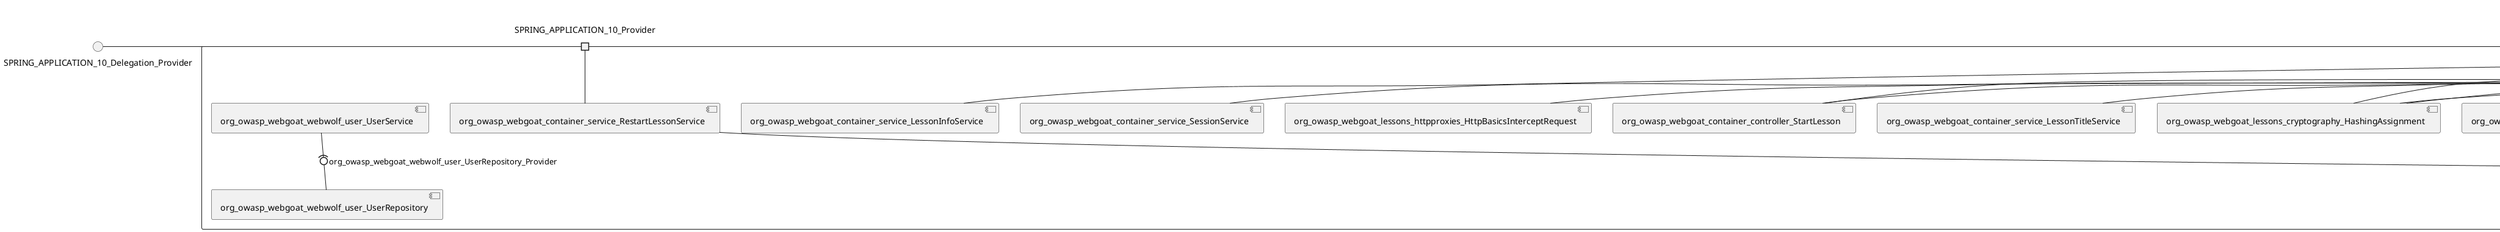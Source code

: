 @startuml
skinparam fixCircleLabelOverlapping true
skinparam componentStyle uml2
() SPRING_APPLICATION_10_Delegation_Provider
() SPRING_APPLICATION_11_Delegation_Provider
() SPRING_APPLICATION_12_Delegation_Provider
() SPRING_APPLICATION_13_Delegation_Provider
() SPRING_APPLICATION_14_Delegation_Provider
() SPRING_APPLICATION_15_Delegation_Provider
() SPRING_APPLICATION_16_Delegation_Provider
() SPRING_APPLICATION_2_Delegation_Provider
() SPRING_APPLICATION_3_Delegation_Provider
() SPRING_APPLICATION_4_Delegation_Provider
() SPRING_APPLICATION_5_Delegation_Provider
() SPRING_APPLICATION_6_Delegation_Provider
() SPRING_APPLICATION_7_Delegation_Provider
() SPRING_APPLICATION_8_Delegation_Provider
() SPRING_APPLICATION_9_Delegation_Provider
() SPRING_APPLICATION_BypassRestrictions_FieldRestrictions_POST_Delegation_Provider
() SPRING_APPLICATION_BypassRestrictions_frontendValidation_POST_Delegation_Provider
() SPRING_APPLICATION_ChromeDevTools_dummy_POST_Delegation_Provider
() SPRING_APPLICATION_ChromeDevTools_network_POST_Delegation_Provider
() SPRING_APPLICATION_CrossSiteScriptingStored_stored_xss_POST_Delegation_Provider
() SPRING_APPLICATION_CrossSiteScriptingStored_stored_xss_follow_up_POST_Delegation_Provider
() SPRING_APPLICATION_CrossSiteScripting_attack1_POST_Delegation_Provider
() SPRING_APPLICATION_CrossSiteScripting_attack3_POST_Delegation_Provider
() SPRING_APPLICATION_CrossSiteScripting_attack4_POST_Delegation_Provider
() SPRING_APPLICATION_CrossSiteScripting_attack5a_GET_Delegation_Provider
() SPRING_APPLICATION_CrossSiteScripting_attack6a_POST_Delegation_Provider
() SPRING_APPLICATION_CrossSiteScripting_dom_follow_up_POST_Delegation_Provider
() SPRING_APPLICATION_CrossSiteScripting_phone_home_xss_POST_Delegation_Provider
() SPRING_APPLICATION_CrossSiteScripting_quiz_GET_POST_Delegation_Provider
() SPRING_APPLICATION_Delegation_Provider
() SPRING_APPLICATION_GET_10_Delegation_Provider
() SPRING_APPLICATION_GET_11_Delegation_Provider
() SPRING_APPLICATION_GET_2_Delegation_Provider
() SPRING_APPLICATION_GET_3_Delegation_Provider
() SPRING_APPLICATION_GET_4_Delegation_Provider
() SPRING_APPLICATION_GET_5_Delegation_Provider
() SPRING_APPLICATION_GET_6_Delegation_Provider
() SPRING_APPLICATION_GET_7_Delegation_Provider
() SPRING_APPLICATION_GET_8_Delegation_Provider
() SPRING_APPLICATION_GET_9_Delegation_Provider
() SPRING_APPLICATION_GET_Delegation_Provider
() SPRING_APPLICATION_HtmlTampering_task_POST_Delegation_Provider
() SPRING_APPLICATION_HttpBasics_attack1_POST_Delegation_Provider
() SPRING_APPLICATION_HttpBasics_attack2_POST_Delegation_Provider
() SPRING_APPLICATION_IDOR_diff_attributes_POST_Delegation_Provider
() SPRING_APPLICATION_IDOR_login_POST_Delegation_Provider
() SPRING_APPLICATION_IDOR_profile_alt_path_POST_Delegation_Provider
() SPRING_APPLICATION_InsecureDeserialization_task_POST_Delegation_Provider
() SPRING_APPLICATION_InsecureLogin_Delegation_Provider
() SPRING_APPLICATION_JWT_decode_POST_Delegation_Provider
() SPRING_APPLICATION_JWT_jku_Delegation_Provider
() SPRING_APPLICATION_JWT_kid_Delegation_Provider
() SPRING_APPLICATION_JWT_quiz_GET_POST_Delegation_Provider
() SPRING_APPLICATION_JWT_refresh_Delegation_Provider
() SPRING_APPLICATION_JWT_secret_POST_Delegation_Provider
() SPRING_APPLICATION_JWT_votings_Delegation_Provider
() SPRING_APPLICATION_LogSpoofing_log_bleeding_POST_Delegation_Provider
() SPRING_APPLICATION_LogSpoofing_log_spoofing_POST_Delegation_Provider
() SPRING_APPLICATION_POST_10_Delegation_Provider
() SPRING_APPLICATION_POST_11_Delegation_Provider
() SPRING_APPLICATION_POST_12_Delegation_Provider
() SPRING_APPLICATION_POST_13_Delegation_Provider
() SPRING_APPLICATION_POST_14_Delegation_Provider
() SPRING_APPLICATION_POST_15_Delegation_Provider
() SPRING_APPLICATION_POST_16_Delegation_Provider
() SPRING_APPLICATION_POST_17_Delegation_Provider
() SPRING_APPLICATION_POST_18_Delegation_Provider
() SPRING_APPLICATION_POST_2_Delegation_Provider
() SPRING_APPLICATION_POST_3_Delegation_Provider
() SPRING_APPLICATION_POST_4_Delegation_Provider
() SPRING_APPLICATION_POST_5_Delegation_Provider
() SPRING_APPLICATION_POST_6_Delegation_Provider
() SPRING_APPLICATION_POST_7_Delegation_Provider
() SPRING_APPLICATION_POST_8_Delegation_Provider
() SPRING_APPLICATION_POST_9_Delegation_Provider
() SPRING_APPLICATION_POST_Delegation_Provider
() SPRING_APPLICATION_PUT_Delegation_Provider
() SPRING_APPLICATION_PasswordReset_ForgotPassword_create_password_reset_link_POST_Delegation_Provider
() SPRING_APPLICATION_PasswordReset_SecurityQuestions_POST_Delegation_Provider
() SPRING_APPLICATION_PasswordReset_reset_Delegation_Provider
() SPRING_APPLICATION_PasswordReset_simple_mail_reset_POST_Delegation_Provider
() SPRING_APPLICATION_PathTraversal_profile_picture_GET_Delegation_Provider
() SPRING_APPLICATION_PathTraversal_profile_picture_fix_GET_Delegation_Provider
() SPRING_APPLICATION_PathTraversal_profile_upload_POST_Delegation_Provider
() SPRING_APPLICATION_PathTraversal_profile_upload_fix_POST_Delegation_Provider
() SPRING_APPLICATION_PathTraversal_profile_upload_remove_user_input_POST_Delegation_Provider
() SPRING_APPLICATION_PathTraversal_random_POST_Delegation_Provider
() SPRING_APPLICATION_PathTraversal_random_picture_GET_Delegation_Provider
() SPRING_APPLICATION_PathTraversal_zip_slip_Delegation_Provider
() SPRING_APPLICATION_SSRF_task1_POST_Delegation_Provider
() SPRING_APPLICATION_SSRF_task2_POST_Delegation_Provider
() SPRING_APPLICATION_SecurePasswords_assignment_POST_Delegation_Provider
() SPRING_APPLICATION_SqlInjectionAdvanced_attack6a_POST_Delegation_Provider
() SPRING_APPLICATION_SqlInjectionAdvanced_attack6b_POST_Delegation_Provider
() SPRING_APPLICATION_SqlInjectionAdvanced_challenge_Login_POST_Delegation_Provider
() SPRING_APPLICATION_SqlInjectionAdvanced_challenge_PUT_Delegation_Provider
() SPRING_APPLICATION_SqlInjectionAdvanced_quiz_GET_POST_Delegation_Provider
() SPRING_APPLICATION_SqlInjectionMitigations_attack10a_POST_Delegation_Provider
() SPRING_APPLICATION_SqlInjectionMitigations_attack10b_POST_Delegation_Provider
() SPRING_APPLICATION_SqlInjectionMitigations_attack12a_POST_Delegation_Provider
() SPRING_APPLICATION_SqlInjectionMitigations_servers_GET_Delegation_Provider
() SPRING_APPLICATION_SqlInjection_assignment5a_POST_Delegation_Provider
() SPRING_APPLICATION_SqlInjection_assignment5b_POST_Delegation_Provider
() SPRING_APPLICATION_SqlInjection_attack10_POST_Delegation_Provider
() SPRING_APPLICATION_SqlInjection_attack2_POST_Delegation_Provider
() SPRING_APPLICATION_SqlInjection_attack3_POST_Delegation_Provider
() SPRING_APPLICATION_SqlInjection_attack4_POST_Delegation_Provider
() SPRING_APPLICATION_SqlInjection_attack5_POST_Delegation_Provider
() SPRING_APPLICATION_SqlInjection_attack8_POST_Delegation_Provider
() SPRING_APPLICATION_SqlInjection_attack9_POST_Delegation_Provider
() SPRING_APPLICATION_SqlOnlyInputValidationOnKeywords_attack_POST_Delegation_Provider
() SPRING_APPLICATION_SqlOnlyInputValidation_attack_POST_Delegation_Provider
() SPRING_APPLICATION_VulnerableComponents_attack1_POST_Delegation_Provider
() SPRING_APPLICATION_WebWolf_GET_Delegation_Provider
() SPRING_APPLICATION_WebWolf_landing_Delegation_Provider
() SPRING_APPLICATION_WebWolf_mail_Delegation_Provider
() SPRING_APPLICATION_challenge_1_POST_Delegation_Provider
() SPRING_APPLICATION_challenge_5_POST_Delegation_Provider
() SPRING_APPLICATION_challenge_7_Delegation_Provider
() SPRING_APPLICATION_challenge_8_Delegation_Provider
() SPRING_APPLICATION_challenge_logo_Delegation_Provider
() SPRING_APPLICATION_cia_quiz_GET_POST_Delegation_Provider
() SPRING_APPLICATION_clientSideFiltering_attack1_POST_Delegation_Provider
() SPRING_APPLICATION_clientSideFiltering_challenge_store_coupons_GET_Delegation_Provider
() SPRING_APPLICATION_clientSideFiltering_getItForFree_POST_Delegation_Provider
() SPRING_APPLICATION_clientSideFiltering_salaries_GET_Delegation_Provider
() SPRING_APPLICATION_crypto_encoding_basic_auth_POST_Delegation_Provider
() SPRING_APPLICATION_crypto_encoding_xor_POST_Delegation_Provider
() SPRING_APPLICATION_crypto_hashing_POST_Delegation_Provider
() SPRING_APPLICATION_crypto_secure_defaults_POST_Delegation_Provider
() SPRING_APPLICATION_crypto_signing_verify_POST_Delegation_Provider
() SPRING_APPLICATION_csrf_feedback_message_POST_Delegation_Provider
() SPRING_APPLICATION_csrf_review_POST_Delegation_Provider
() SPRING_APPLICATION_files_GET_Delegation_Provider
() SPRING_APPLICATION_fileupload_POST_Delegation_Provider
() SPRING_APPLICATION_jwt_Delegation_Provider
() SPRING_APPLICATION_landing_Delegation_Provider
() SPRING_APPLICATION_lesson_template_Delegation_Provider
() SPRING_APPLICATION_login_oauth_mvc_GET_Delegation_Provider
() SPRING_APPLICATION_mail_DELETE_GET_POST_Delegation_Provider
() SPRING_APPLICATION_register_mvc_POST_Delegation_Provider
() SPRING_APPLICATION_registration_GET_Delegation_Provider
() SPRING_APPLICATION_requests_GET_Delegation_Provider
() SPRING_APPLICATION_scoreboard_data_GET_Delegation_Provider
() SPRING_APPLICATION_server_directory_GET_Delegation_Provider
() SPRING_APPLICATION_service_debug_labels_mvc_Delegation_Provider
() SPRING_APPLICATION_service_lessonoverview_mvc_Delegation_Provider
() SPRING_APPLICATION_xxe_comments_GET_Delegation_Provider
rectangle System {
[org_owasp_webgoat_container_HammerHead] [[webgoat-webgoat.repository#_rGbAbOyoEe6h-qWuNNb9Uw]]
[org_owasp_webgoat_container_WebWolfRedirect] [[webgoat-webgoat.repository#_rGbAbOyoEe6h-qWuNNb9Uw]]
[org_owasp_webgoat_container_controller_StartLesson] [[webgoat-webgoat.repository#_rGbAbOyoEe6h-qWuNNb9Uw]]
[org_owasp_webgoat_container_controller_Welcome] [[webgoat-webgoat.repository#_rGbAbOyoEe6h-qWuNNb9Uw]]
[org_owasp_webgoat_container_i18n_PluginMessages_Provider] [[webgoat-webgoat.repository#_rGbAbOyoEe6h-qWuNNb9Uw]]
[org_owasp_webgoat_container_service_EnvironmentService] [[webgoat-webgoat.repository#_rGbAbOyoEe6h-qWuNNb9Uw]]
[org_owasp_webgoat_container_service_HintService] [[webgoat-webgoat.repository#_rGbAbOyoEe6h-qWuNNb9Uw]]
[org_owasp_webgoat_container_service_LabelDebugService] [[webgoat-webgoat.repository#_rGbAbOyoEe6h-qWuNNb9Uw]]
[org_owasp_webgoat_container_service_LabelService] [[webgoat-webgoat.repository#_rGbAbOyoEe6h-qWuNNb9Uw]]
[org_owasp_webgoat_container_service_LessonInfoService] [[webgoat-webgoat.repository#_rGbAbOyoEe6h-qWuNNb9Uw]]
[org_owasp_webgoat_container_service_LessonMenuService] [[webgoat-webgoat.repository#_rGbAbOyoEe6h-qWuNNb9Uw]]
[org_owasp_webgoat_container_service_LessonProgressService] [[webgoat-webgoat.repository#_rGbAbOyoEe6h-qWuNNb9Uw]]
[org_owasp_webgoat_container_service_LessonTitleService] [[webgoat-webgoat.repository#_rGbAbOyoEe6h-qWuNNb9Uw]]
[org_owasp_webgoat_container_service_ReportCardService] [[webgoat-webgoat.repository#_rGbAbOyoEe6h-qWuNNb9Uw]]
[org_owasp_webgoat_container_service_RestartLessonService] [[webgoat-webgoat.repository#_rGbAbOyoEe6h-qWuNNb9Uw]]
[org_owasp_webgoat_container_service_SessionService] [[webgoat-webgoat.repository#_rGbAbOyoEe6h-qWuNNb9Uw]]
[org_owasp_webgoat_container_session_UserSessionData_Provider] [[webgoat-webgoat.repository#_rGbAbOyoEe6h-qWuNNb9Uw]]
[org_owasp_webgoat_container_session_WebSession_Provider] [[webgoat-webgoat.repository#_rGbAbOyoEe6h-qWuNNb9Uw]]
[org_owasp_webgoat_container_users_RegistrationController] [[webgoat-webgoat.repository#_rGbAbOyoEe6h-qWuNNb9Uw]]
[org_owasp_webgoat_container_users_Scoreboard] [[webgoat-webgoat.repository#_rGbAbOyoEe6h-qWuNNb9Uw]]
[org_owasp_webgoat_container_users_UserRepository] [[webgoat-webgoat.repository#_rGbAbOyoEe6h-qWuNNb9Uw]]
[org_owasp_webgoat_container_users_UserService] [[webgoat-webgoat.repository#_rGbAbOyoEe6h-qWuNNb9Uw]]
[org_owasp_webgoat_container_users_UserTrackerRepository] [[webgoat-webgoat.repository#_rGbAbOyoEe6h-qWuNNb9Uw]]
[org_owasp_webgoat_lessons_authbypass_VerifyAccount] [[webgoat-webgoat.repository#_rGbAbOyoEe6h-qWuNNb9Uw]]
[org_owasp_webgoat_lessons_bypassrestrictions_BypassRestrictionsFieldRestrictions] [[webgoat-webgoat.repository#_rGbAbOyoEe6h-qWuNNb9Uw]]
[org_owasp_webgoat_lessons_bypassrestrictions_BypassRestrictionsFrontendValidation] [[webgoat-webgoat.repository#_rGbAbOyoEe6h-qWuNNb9Uw]]
[org_owasp_webgoat_lessons_challenges_FlagController] [[webgoat-webgoat.repository#_rGbAbOyoEe6h-qWuNNb9Uw]]
[org_owasp_webgoat_lessons_challenges_challenge1_Assignment1] [[webgoat-webgoat.repository#_rGbAbOyoEe6h-qWuNNb9Uw]]
[org_owasp_webgoat_lessons_challenges_challenge1_ImageServlet] [[webgoat-webgoat.repository#_rGbAbOyoEe6h-qWuNNb9Uw]]
[org_owasp_webgoat_lessons_challenges_challenge5_Assignment5] [[webgoat-webgoat.repository#_rGbAbOyoEe6h-qWuNNb9Uw]]
[org_owasp_webgoat_lessons_challenges_challenge7_Assignment7] [[webgoat-webgoat.repository#_rGbAbOyoEe6h-qWuNNb9Uw]]
[org_owasp_webgoat_lessons_challenges_challenge8_Assignment8] [[webgoat-webgoat.repository#_rGbAbOyoEe6h-qWuNNb9Uw]]
[org_owasp_webgoat_lessons_chromedevtools_NetworkDummy] [[webgoat-webgoat.repository#_rGbAbOyoEe6h-qWuNNb9Uw]]
[org_owasp_webgoat_lessons_chromedevtools_NetworkLesson] [[webgoat-webgoat.repository#_rGbAbOyoEe6h-qWuNNb9Uw]]
[org_owasp_webgoat_lessons_cia_CIAQuiz] [[webgoat-webgoat.repository#_rGbAbOyoEe6h-qWuNNb9Uw]]
[org_owasp_webgoat_lessons_clientsidefiltering_ClientSideFilteringAssignment] [[webgoat-webgoat.repository#_rGbAbOyoEe6h-qWuNNb9Uw]]
[org_owasp_webgoat_lessons_clientsidefiltering_ClientSideFilteringFreeAssignment] [[webgoat-webgoat.repository#_rGbAbOyoEe6h-qWuNNb9Uw]]
[org_owasp_webgoat_lessons_clientsidefiltering_Salaries] [[webgoat-webgoat.repository#_rGbAbOyoEe6h-qWuNNb9Uw]]
[org_owasp_webgoat_lessons_clientsidefiltering_ShopEndpoint] [[webgoat-webgoat.repository#_rGbAbOyoEe6h-qWuNNb9Uw]]
[org_owasp_webgoat_lessons_cryptography_EncodingAssignment] [[webgoat-webgoat.repository#_rGbAbOyoEe6h-qWuNNb9Uw]]
[org_owasp_webgoat_lessons_cryptography_HashingAssignment] [[webgoat-webgoat.repository#_rGbAbOyoEe6h-qWuNNb9Uw]]
[org_owasp_webgoat_lessons_cryptography_SecureDefaultsAssignment] [[webgoat-webgoat.repository#_rGbAbOyoEe6h-qWuNNb9Uw]]
[org_owasp_webgoat_lessons_cryptography_SigningAssignment] [[webgoat-webgoat.repository#_rGbAbOyoEe6h-qWuNNb9Uw]]
[org_owasp_webgoat_lessons_cryptography_XOREncodingAssignment] [[webgoat-webgoat.repository#_rGbAbOyoEe6h-qWuNNb9Uw]]
[org_owasp_webgoat_lessons_csrf_CSRFConfirmFlag1] [[webgoat-webgoat.repository#_rGbAbOyoEe6h-qWuNNb9Uw]]
[org_owasp_webgoat_lessons_csrf_CSRFFeedback] [[webgoat-webgoat.repository#_rGbAbOyoEe6h-qWuNNb9Uw]]
[org_owasp_webgoat_lessons_csrf_CSRFGetFlag] [[webgoat-webgoat.repository#_rGbAbOyoEe6h-qWuNNb9Uw]]
[org_owasp_webgoat_lessons_csrf_CSRFLogin] [[webgoat-webgoat.repository#_rGbAbOyoEe6h-qWuNNb9Uw]]
[org_owasp_webgoat_lessons_csrf_ForgedReviews] [[webgoat-webgoat.repository#_rGbAbOyoEe6h-qWuNNb9Uw]]
[org_owasp_webgoat_lessons_csrf_ObjectMapper_Provider] [[webgoat-webgoat.repository#_rGbAbOyoEe6h-qWuNNb9Uw]]
[org_owasp_webgoat_lessons_deserialization_InsecureDeserializationTask] [[webgoat-webgoat.repository#_rGbAbOyoEe6h-qWuNNb9Uw]]
[org_owasp_webgoat_lessons_hijacksession_HijackSessionAssignment] [[webgoat-webgoat.repository#_rGbAbOyoEe6h-qWuNNb9Uw]]
[org_owasp_webgoat_lessons_hijacksession_cas_HijackSessionAuthenticationProvider] [[webgoat-webgoat.repository#_rGbAbOyoEe6h-qWuNNb9Uw]]
[org_owasp_webgoat_lessons_htmltampering_HtmlTamperingTask] [[webgoat-webgoat.repository#_rGbAbOyoEe6h-qWuNNb9Uw]]
[org_owasp_webgoat_lessons_httpbasics_HttpBasicsLesson] [[webgoat-webgoat.repository#_rGbAbOyoEe6h-qWuNNb9Uw]]
[org_owasp_webgoat_lessons_httpbasics_HttpBasicsQuiz] [[webgoat-webgoat.repository#_rGbAbOyoEe6h-qWuNNb9Uw]]
[org_owasp_webgoat_lessons_httpproxies_HttpBasicsInterceptRequest] [[webgoat-webgoat.repository#_rGbAbOyoEe6h-qWuNNb9Uw]]
[org_owasp_webgoat_lessons_idor_IDORDiffAttributes] [[webgoat-webgoat.repository#_rGbAbOyoEe6h-qWuNNb9Uw]]
[org_owasp_webgoat_lessons_idor_IDOREditOtherProfile] [[webgoat-webgoat.repository#_rGbAbOyoEe6h-qWuNNb9Uw]]
[org_owasp_webgoat_lessons_idor_IDORLogin] [[webgoat-webgoat.repository#_rGbAbOyoEe6h-qWuNNb9Uw]]
[org_owasp_webgoat_lessons_idor_IDORViewOtherProfile] [[webgoat-webgoat.repository#_rGbAbOyoEe6h-qWuNNb9Uw]]
[org_owasp_webgoat_lessons_idor_IDORViewOwnProfile] [[webgoat-webgoat.repository#_rGbAbOyoEe6h-qWuNNb9Uw]]
[org_owasp_webgoat_lessons_idor_IDORViewOwnProfileAltUrl] [[webgoat-webgoat.repository#_rGbAbOyoEe6h-qWuNNb9Uw]]
[org_owasp_webgoat_lessons_insecurelogin_InsecureLoginTask] [[webgoat-webgoat.repository#_rGbAbOyoEe6h-qWuNNb9Uw]]
[org_owasp_webgoat_lessons_jwt_JWTDecodeEndpoint] [[webgoat-webgoat.repository#_rGbAbOyoEe6h-qWuNNb9Uw]]
[org_owasp_webgoat_lessons_jwt_JWTQuiz] [[webgoat-webgoat.repository#_rGbAbOyoEe6h-qWuNNb9Uw]]
[org_owasp_webgoat_lessons_jwt_JWTRefreshEndpoint] [[webgoat-webgoat.repository#_rGbAbOyoEe6h-qWuNNb9Uw]]
[org_owasp_webgoat_lessons_jwt_JWTSecretKeyEndpoint] [[webgoat-webgoat.repository#_rGbAbOyoEe6h-qWuNNb9Uw]]
[org_owasp_webgoat_lessons_jwt_JWTVotesEndpoint] [[webgoat-webgoat.repository#_rGbAbOyoEe6h-qWuNNb9Uw]]
[org_owasp_webgoat_lessons_jwt_claimmisuse_JWTHeaderJKUEndpoint] [[webgoat-webgoat.repository#_rGbAbOyoEe6h-qWuNNb9Uw]]
[org_owasp_webgoat_lessons_jwt_claimmisuse_JWTHeaderKIDEndpoint] [[webgoat-webgoat.repository#_rGbAbOyoEe6h-qWuNNb9Uw]]
[org_owasp_webgoat_lessons_lessontemplate_SampleAttack] [[webgoat-webgoat.repository#_rGbAbOyoEe6h-qWuNNb9Uw]]
[org_owasp_webgoat_lessons_logging_LogBleedingTask] [[webgoat-webgoat.repository#_rGbAbOyoEe6h-qWuNNb9Uw]]
[org_owasp_webgoat_lessons_logging_LogSpoofingTask] [[webgoat-webgoat.repository#_rGbAbOyoEe6h-qWuNNb9Uw]]
[org_owasp_webgoat_lessons_missingac_MissingFunctionACHiddenMenus] [[webgoat-webgoat.repository#_rGbAbOyoEe6h-qWuNNb9Uw]]
[org_owasp_webgoat_lessons_missingac_MissingFunctionACUsers] [[webgoat-webgoat.repository#_rGbAbOyoEe6h-qWuNNb9Uw]]
[org_owasp_webgoat_lessons_missingac_MissingFunctionACYourHash] [[webgoat-webgoat.repository#_rGbAbOyoEe6h-qWuNNb9Uw]]
[org_owasp_webgoat_lessons_missingac_MissingFunctionACYourHashAdmin] [[webgoat-webgoat.repository#_rGbAbOyoEe6h-qWuNNb9Uw]]
[org_owasp_webgoat_lessons_passwordreset_QuestionsAssignment] [[webgoat-webgoat.repository#_rGbAbOyoEe6h-qWuNNb9Uw]]
[org_owasp_webgoat_lessons_passwordreset_ResetLinkAssignment] [[webgoat-webgoat.repository#_rGbAbOyoEe6h-qWuNNb9Uw]]
[org_owasp_webgoat_lessons_passwordreset_ResetLinkAssignmentForgotPassword] [[webgoat-webgoat.repository#_rGbAbOyoEe6h-qWuNNb9Uw]]
[org_owasp_webgoat_lessons_passwordreset_SecurityQuestionAssignment] [[webgoat-webgoat.repository#_rGbAbOyoEe6h-qWuNNb9Uw]]
[org_owasp_webgoat_lessons_passwordreset_SimpleMailAssignment] [[webgoat-webgoat.repository#_rGbAbOyoEe6h-qWuNNb9Uw]]
[org_owasp_webgoat_lessons_passwordreset_TriedQuestions] [[webgoat-webgoat.repository#_rGbAbOyoEe6h-qWuNNb9Uw]]
[org_owasp_webgoat_lessons_pathtraversal_ProfileUpload] [[webgoat-webgoat.repository#_rGbAbOyoEe6h-qWuNNb9Uw]]
[org_owasp_webgoat_lessons_pathtraversal_ProfileUploadFix] [[webgoat-webgoat.repository#_rGbAbOyoEe6h-qWuNNb9Uw]]
[org_owasp_webgoat_lessons_pathtraversal_ProfileUploadRemoveUserInput] [[webgoat-webgoat.repository#_rGbAbOyoEe6h-qWuNNb9Uw]]
[org_owasp_webgoat_lessons_pathtraversal_ProfileUploadRetrieval] [[webgoat-webgoat.repository#_rGbAbOyoEe6h-qWuNNb9Uw]]
[org_owasp_webgoat_lessons_pathtraversal_ProfileZipSlip] [[webgoat-webgoat.repository#_rGbAbOyoEe6h-qWuNNb9Uw]]
[org_owasp_webgoat_lessons_securepasswords_SecurePasswordsAssignment] [[webgoat-webgoat.repository#_rGbAbOyoEe6h-qWuNNb9Uw]]
[org_owasp_webgoat_lessons_spoofcookie_SpoofCookieAssignment] [[webgoat-webgoat.repository#_rGbAbOyoEe6h-qWuNNb9Uw]]
[org_owasp_webgoat_lessons_sqlinjection_advanced_SqlInjectionChallenge] [[webgoat-webgoat.repository#_rGbAbOyoEe6h-qWuNNb9Uw]]
[org_owasp_webgoat_lessons_sqlinjection_advanced_SqlInjectionChallengeLogin] [[webgoat-webgoat.repository#_rGbAbOyoEe6h-qWuNNb9Uw]]
[org_owasp_webgoat_lessons_sqlinjection_advanced_SqlInjectionLesson6a] [[webgoat-webgoat.repository#_rGbAbOyoEe6h-qWuNNb9Uw]]
[org_owasp_webgoat_lessons_sqlinjection_advanced_SqlInjectionLesson6b] [[webgoat-webgoat.repository#_rGbAbOyoEe6h-qWuNNb9Uw]]
[org_owasp_webgoat_lessons_sqlinjection_advanced_SqlInjectionQuiz] [[webgoat-webgoat.repository#_rGbAbOyoEe6h-qWuNNb9Uw]]
[org_owasp_webgoat_lessons_sqlinjection_introduction_SqlInjectionLesson10] [[webgoat-webgoat.repository#_rGbAbOyoEe6h-qWuNNb9Uw]]
[org_owasp_webgoat_lessons_sqlinjection_introduction_SqlInjectionLesson2] [[webgoat-webgoat.repository#_rGbAbOyoEe6h-qWuNNb9Uw]]
[org_owasp_webgoat_lessons_sqlinjection_introduction_SqlInjectionLesson3] [[webgoat-webgoat.repository#_rGbAbOyoEe6h-qWuNNb9Uw]]
[org_owasp_webgoat_lessons_sqlinjection_introduction_SqlInjectionLesson4] [[webgoat-webgoat.repository#_rGbAbOyoEe6h-qWuNNb9Uw]]
[org_owasp_webgoat_lessons_sqlinjection_introduction_SqlInjectionLesson5] [[webgoat-webgoat.repository#_rGbAbOyoEe6h-qWuNNb9Uw]]
[org_owasp_webgoat_lessons_sqlinjection_introduction_SqlInjectionLesson5a] [[webgoat-webgoat.repository#_rGbAbOyoEe6h-qWuNNb9Uw]]
[org_owasp_webgoat_lessons_sqlinjection_introduction_SqlInjectionLesson5b] [[webgoat-webgoat.repository#_rGbAbOyoEe6h-qWuNNb9Uw]]
[org_owasp_webgoat_lessons_sqlinjection_introduction_SqlInjectionLesson8] [[webgoat-webgoat.repository#_rGbAbOyoEe6h-qWuNNb9Uw]]
[org_owasp_webgoat_lessons_sqlinjection_introduction_SqlInjectionLesson9] [[webgoat-webgoat.repository#_rGbAbOyoEe6h-qWuNNb9Uw]]
[org_owasp_webgoat_lessons_sqlinjection_mitigation_Servers] [[webgoat-webgoat.repository#_rGbAbOyoEe6h-qWuNNb9Uw]]
[org_owasp_webgoat_lessons_sqlinjection_mitigation_SqlInjectionLesson10a] [[webgoat-webgoat.repository#_rGbAbOyoEe6h-qWuNNb9Uw]]
[org_owasp_webgoat_lessons_sqlinjection_mitigation_SqlInjectionLesson10b] [[webgoat-webgoat.repository#_rGbAbOyoEe6h-qWuNNb9Uw]]
[org_owasp_webgoat_lessons_sqlinjection_mitigation_SqlInjectionLesson13] [[webgoat-webgoat.repository#_rGbAbOyoEe6h-qWuNNb9Uw]]
[org_owasp_webgoat_lessons_sqlinjection_mitigation_SqlOnlyInputValidation] [[webgoat-webgoat.repository#_rGbAbOyoEe6h-qWuNNb9Uw]]
[org_owasp_webgoat_lessons_sqlinjection_mitigation_SqlOnlyInputValidationOnKeywords] [[webgoat-webgoat.repository#_rGbAbOyoEe6h-qWuNNb9Uw]]
[org_owasp_webgoat_lessons_ssrf_SSRFTask1] [[webgoat-webgoat.repository#_rGbAbOyoEe6h-qWuNNb9Uw]]
[org_owasp_webgoat_lessons_ssrf_SSRFTask2] [[webgoat-webgoat.repository#_rGbAbOyoEe6h-qWuNNb9Uw]]
[org_owasp_webgoat_lessons_vulnerablecomponents_VulnerableComponentsLesson] [[webgoat-webgoat.repository#_rGbAbOyoEe6h-qWuNNb9Uw]]
[org_owasp_webgoat_lessons_webwolfintroduction_LandingAssignment] [[webgoat-webgoat.repository#_rGbAbOyoEe6h-qWuNNb9Uw]]
[org_owasp_webgoat_lessons_webwolfintroduction_MailAssignment] [[webgoat-webgoat.repository#_rGbAbOyoEe6h-qWuNNb9Uw]]
[org_owasp_webgoat_lessons_xss_CrossSiteScriptingLesson1] [[webgoat-webgoat.repository#_rGbAbOyoEe6h-qWuNNb9Uw]]
[org_owasp_webgoat_lessons_xss_CrossSiteScriptingLesson3] [[webgoat-webgoat.repository#_rGbAbOyoEe6h-qWuNNb9Uw]]
[org_owasp_webgoat_lessons_xss_CrossSiteScriptingLesson4] [[webgoat-webgoat.repository#_rGbAbOyoEe6h-qWuNNb9Uw]]
[org_owasp_webgoat_lessons_xss_CrossSiteScriptingLesson5a] [[webgoat-webgoat.repository#_rGbAbOyoEe6h-qWuNNb9Uw]]
[org_owasp_webgoat_lessons_xss_CrossSiteScriptingLesson6a] [[webgoat-webgoat.repository#_rGbAbOyoEe6h-qWuNNb9Uw]]
[org_owasp_webgoat_lessons_xss_CrossSiteScriptingQuiz] [[webgoat-webgoat.repository#_rGbAbOyoEe6h-qWuNNb9Uw]]
[org_owasp_webgoat_lessons_xss_DOMCrossSiteScripting] [[webgoat-webgoat.repository#_rGbAbOyoEe6h-qWuNNb9Uw]]
[org_owasp_webgoat_lessons_xss_DOMCrossSiteScriptingVerifier] [[webgoat-webgoat.repository#_rGbAbOyoEe6h-qWuNNb9Uw]]
[org_owasp_webgoat_lessons_xss_stored_StoredCrossSiteScriptingVerifier] [[webgoat-webgoat.repository#_rGbAbOyoEe6h-qWuNNb9Uw]]
[org_owasp_webgoat_lessons_xss_stored_StoredXssComments] [[webgoat-webgoat.repository#_rGbAbOyoEe6h-qWuNNb9Uw]]
[org_owasp_webgoat_lessons_xxe_BlindSendFileAssignment] [[webgoat-webgoat.repository#_rGbAbOyoEe6h-qWuNNb9Uw]]
[org_owasp_webgoat_lessons_xxe_CommentsCache] [[webgoat-webgoat.repository#_rGbAbOyoEe6h-qWuNNb9Uw]]
[org_owasp_webgoat_lessons_xxe_CommentsEndpoint] [[webgoat-webgoat.repository#_rGbAbOyoEe6h-qWuNNb9Uw]]
[org_owasp_webgoat_lessons_xxe_ContentTypeAssignment] [[webgoat-webgoat.repository#_rGbAbOyoEe6h-qWuNNb9Uw]]
[org_owasp_webgoat_lessons_xxe_SimpleXXE] [[webgoat-webgoat.repository#_rGbAbOyoEe6h-qWuNNb9Uw]]
[org_owasp_webgoat_webwolf_FileServer] [[webgoat-webgoat.repository#_rGbAbOyoEe6h-qWuNNb9Uw]]
[org_owasp_webgoat_webwolf_jwt_JWTController] [[webgoat-webgoat.repository#_rGbAbOyoEe6h-qWuNNb9Uw]]
[org_owasp_webgoat_webwolf_mailbox_MailboxController] [[webgoat-webgoat.repository#_rGbAbOyoEe6h-qWuNNb9Uw]]
[org_owasp_webgoat_webwolf_mailbox_MailboxRepository] [[webgoat-webgoat.repository#_rGbAbOyoEe6h-qWuNNb9Uw]]
[org_owasp_webgoat_webwolf_requests_LandingPage] [[webgoat-webgoat.repository#_rGbAbOyoEe6h-qWuNNb9Uw]]
[org_owasp_webgoat_webwolf_requests_Requests] [[webgoat-webgoat.repository#_rGbAbOyoEe6h-qWuNNb9Uw]]
[org_owasp_webgoat_webwolf_user_UserRepository] [[webgoat-webgoat.repository#_rGbAbOyoEe6h-qWuNNb9Uw]]
[org_owasp_webgoat_webwolf_user_UserService] [[webgoat-webgoat.repository#_rGbAbOyoEe6h-qWuNNb9Uw]]
port SPRING_APPLICATION_10_Provider
SPRING_APPLICATION_10_Delegation_Provider - SPRING_APPLICATION_10_Provider
SPRING_APPLICATION_10_Provider - [org_owasp_webgoat_container_service_RestartLessonService]
port SPRING_APPLICATION_11_Provider
SPRING_APPLICATION_11_Delegation_Provider - SPRING_APPLICATION_11_Provider
SPRING_APPLICATION_11_Provider - [org_owasp_webgoat_container_controller_StartLesson]
port SPRING_APPLICATION_12_Provider
SPRING_APPLICATION_12_Delegation_Provider - SPRING_APPLICATION_12_Provider
SPRING_APPLICATION_12_Provider - [org_owasp_webgoat_container_service_LessonInfoService]
port SPRING_APPLICATION_13_Provider
SPRING_APPLICATION_13_Delegation_Provider - SPRING_APPLICATION_13_Provider
SPRING_APPLICATION_13_Provider - [org_owasp_webgoat_container_service_LabelDebugService]
port SPRING_APPLICATION_14_Provider
SPRING_APPLICATION_14_Delegation_Provider - SPRING_APPLICATION_14_Provider
SPRING_APPLICATION_14_Provider - [org_owasp_webgoat_container_service_SessionService]
port SPRING_APPLICATION_15_Provider
SPRING_APPLICATION_15_Delegation_Provider - SPRING_APPLICATION_15_Provider
SPRING_APPLICATION_15_Provider - [org_owasp_webgoat_lessons_cryptography_HashingAssignment]
port SPRING_APPLICATION_16_Provider
SPRING_APPLICATION_16_Delegation_Provider - SPRING_APPLICATION_16_Provider
SPRING_APPLICATION_16_Provider - [org_owasp_webgoat_lessons_httpproxies_HttpBasicsInterceptRequest]
port SPRING_APPLICATION_2_Provider
SPRING_APPLICATION_2_Delegation_Provider - SPRING_APPLICATION_2_Provider
SPRING_APPLICATION_2_Provider - [org_owasp_webgoat_lessons_cryptography_SigningAssignment]
port SPRING_APPLICATION_3_Provider
SPRING_APPLICATION_3_Delegation_Provider - SPRING_APPLICATION_3_Provider
SPRING_APPLICATION_3_Provider - [org_owasp_webgoat_webwolf_FileServer]
port SPRING_APPLICATION_4_Provider
SPRING_APPLICATION_4_Delegation_Provider - SPRING_APPLICATION_4_Provider
SPRING_APPLICATION_4_Provider - [org_owasp_webgoat_container_service_LessonTitleService]
port SPRING_APPLICATION_5_Provider
SPRING_APPLICATION_5_Delegation_Provider - SPRING_APPLICATION_5_Provider
SPRING_APPLICATION_5_Provider - [org_owasp_webgoat_lessons_jwt_JWTSecretKeyEndpoint]
port SPRING_APPLICATION_6_Provider
SPRING_APPLICATION_6_Delegation_Provider - SPRING_APPLICATION_6_Provider
SPRING_APPLICATION_6_Provider - [org_owasp_webgoat_container_controller_StartLesson]
port SPRING_APPLICATION_7_Provider
SPRING_APPLICATION_7_Delegation_Provider - SPRING_APPLICATION_7_Provider
SPRING_APPLICATION_7_Provider - [org_owasp_webgoat_lessons_xxe_SimpleXXE]
port SPRING_APPLICATION_8_Provider
SPRING_APPLICATION_8_Delegation_Provider - SPRING_APPLICATION_8_Provider
SPRING_APPLICATION_8_Provider - [org_owasp_webgoat_lessons_cryptography_HashingAssignment]
port SPRING_APPLICATION_9_Provider
SPRING_APPLICATION_9_Delegation_Provider - SPRING_APPLICATION_9_Provider
SPRING_APPLICATION_9_Provider - [org_owasp_webgoat_container_HammerHead]
port SPRING_APPLICATION_BypassRestrictions_FieldRestrictions_POST_Provider
SPRING_APPLICATION_BypassRestrictions_FieldRestrictions_POST_Delegation_Provider - SPRING_APPLICATION_BypassRestrictions_FieldRestrictions_POST_Provider
SPRING_APPLICATION_BypassRestrictions_FieldRestrictions_POST_Provider - [org_owasp_webgoat_lessons_bypassrestrictions_BypassRestrictionsFieldRestrictions]
port SPRING_APPLICATION_BypassRestrictions_frontendValidation_POST_Provider
SPRING_APPLICATION_BypassRestrictions_frontendValidation_POST_Delegation_Provider - SPRING_APPLICATION_BypassRestrictions_frontendValidation_POST_Provider
SPRING_APPLICATION_BypassRestrictions_frontendValidation_POST_Provider - [org_owasp_webgoat_lessons_bypassrestrictions_BypassRestrictionsFrontendValidation]
port SPRING_APPLICATION_ChromeDevTools_dummy_POST_Provider
SPRING_APPLICATION_ChromeDevTools_dummy_POST_Delegation_Provider - SPRING_APPLICATION_ChromeDevTools_dummy_POST_Provider
SPRING_APPLICATION_ChromeDevTools_dummy_POST_Provider - [org_owasp_webgoat_lessons_chromedevtools_NetworkDummy]
port SPRING_APPLICATION_ChromeDevTools_network_POST_Provider
SPRING_APPLICATION_ChromeDevTools_network_POST_Delegation_Provider - SPRING_APPLICATION_ChromeDevTools_network_POST_Provider
SPRING_APPLICATION_ChromeDevTools_network_POST_Provider - [org_owasp_webgoat_lessons_chromedevtools_NetworkLesson]
port SPRING_APPLICATION_CrossSiteScriptingStored_stored_xss_POST_Provider
SPRING_APPLICATION_CrossSiteScriptingStored_stored_xss_POST_Delegation_Provider - SPRING_APPLICATION_CrossSiteScriptingStored_stored_xss_POST_Provider
SPRING_APPLICATION_CrossSiteScriptingStored_stored_xss_POST_Provider - [org_owasp_webgoat_lessons_xss_stored_StoredXssComments]
port SPRING_APPLICATION_CrossSiteScriptingStored_stored_xss_follow_up_POST_Provider
SPRING_APPLICATION_CrossSiteScriptingStored_stored_xss_follow_up_POST_Delegation_Provider - SPRING_APPLICATION_CrossSiteScriptingStored_stored_xss_follow_up_POST_Provider
SPRING_APPLICATION_CrossSiteScriptingStored_stored_xss_follow_up_POST_Provider - [org_owasp_webgoat_lessons_xss_stored_StoredCrossSiteScriptingVerifier]
port SPRING_APPLICATION_CrossSiteScripting_attack1_POST_Provider
SPRING_APPLICATION_CrossSiteScripting_attack1_POST_Delegation_Provider - SPRING_APPLICATION_CrossSiteScripting_attack1_POST_Provider
SPRING_APPLICATION_CrossSiteScripting_attack1_POST_Provider - [org_owasp_webgoat_lessons_xss_CrossSiteScriptingLesson1]
port SPRING_APPLICATION_CrossSiteScripting_attack3_POST_Provider
SPRING_APPLICATION_CrossSiteScripting_attack3_POST_Delegation_Provider - SPRING_APPLICATION_CrossSiteScripting_attack3_POST_Provider
SPRING_APPLICATION_CrossSiteScripting_attack3_POST_Provider - [org_owasp_webgoat_lessons_xss_CrossSiteScriptingLesson3]
port SPRING_APPLICATION_CrossSiteScripting_attack4_POST_Provider
SPRING_APPLICATION_CrossSiteScripting_attack4_POST_Delegation_Provider - SPRING_APPLICATION_CrossSiteScripting_attack4_POST_Provider
SPRING_APPLICATION_CrossSiteScripting_attack4_POST_Provider - [org_owasp_webgoat_lessons_xss_CrossSiteScriptingLesson4]
port SPRING_APPLICATION_CrossSiteScripting_attack5a_GET_Provider
SPRING_APPLICATION_CrossSiteScripting_attack5a_GET_Delegation_Provider - SPRING_APPLICATION_CrossSiteScripting_attack5a_GET_Provider
SPRING_APPLICATION_CrossSiteScripting_attack5a_GET_Provider - [org_owasp_webgoat_lessons_xss_CrossSiteScriptingLesson5a]
port SPRING_APPLICATION_CrossSiteScripting_attack6a_POST_Provider
SPRING_APPLICATION_CrossSiteScripting_attack6a_POST_Delegation_Provider - SPRING_APPLICATION_CrossSiteScripting_attack6a_POST_Provider
SPRING_APPLICATION_CrossSiteScripting_attack6a_POST_Provider - [org_owasp_webgoat_lessons_xss_CrossSiteScriptingLesson6a]
port SPRING_APPLICATION_CrossSiteScripting_dom_follow_up_POST_Provider
SPRING_APPLICATION_CrossSiteScripting_dom_follow_up_POST_Delegation_Provider - SPRING_APPLICATION_CrossSiteScripting_dom_follow_up_POST_Provider
SPRING_APPLICATION_CrossSiteScripting_dom_follow_up_POST_Provider - [org_owasp_webgoat_lessons_xss_DOMCrossSiteScriptingVerifier]
port SPRING_APPLICATION_CrossSiteScripting_phone_home_xss_POST_Provider
SPRING_APPLICATION_CrossSiteScripting_phone_home_xss_POST_Delegation_Provider - SPRING_APPLICATION_CrossSiteScripting_phone_home_xss_POST_Provider
SPRING_APPLICATION_CrossSiteScripting_phone_home_xss_POST_Provider - [org_owasp_webgoat_lessons_xss_DOMCrossSiteScripting]
port SPRING_APPLICATION_CrossSiteScripting_quiz_GET_POST_Provider
SPRING_APPLICATION_CrossSiteScripting_quiz_GET_POST_Delegation_Provider - SPRING_APPLICATION_CrossSiteScripting_quiz_GET_POST_Provider
SPRING_APPLICATION_CrossSiteScripting_quiz_GET_POST_Provider - [org_owasp_webgoat_lessons_xss_CrossSiteScriptingQuiz]
port SPRING_APPLICATION_Provider
SPRING_APPLICATION_Delegation_Provider - SPRING_APPLICATION_Provider
SPRING_APPLICATION_Provider - [org_owasp_webgoat_container_service_LessonMenuService]
port SPRING_APPLICATION_GET_10_Provider
SPRING_APPLICATION_GET_10_Delegation_Provider - SPRING_APPLICATION_GET_10_Provider
SPRING_APPLICATION_GET_10_Provider - [org_owasp_webgoat_lessons_missingac_MissingFunctionACUsers]
port SPRING_APPLICATION_GET_11_Provider
SPRING_APPLICATION_GET_11_Delegation_Provider - SPRING_APPLICATION_GET_11_Provider
SPRING_APPLICATION_GET_11_Provider - [org_owasp_webgoat_container_service_ReportCardService]
port SPRING_APPLICATION_GET_2_Provider
SPRING_APPLICATION_GET_2_Delegation_Provider - SPRING_APPLICATION_GET_2_Provider
SPRING_APPLICATION_GET_2_Provider - [org_owasp_webgoat_lessons_idor_IDORViewOtherProfile]
port SPRING_APPLICATION_GET_3_Provider
SPRING_APPLICATION_GET_3_Delegation_Provider - SPRING_APPLICATION_GET_3_Provider
SPRING_APPLICATION_GET_3_Provider - [org_owasp_webgoat_container_service_HintService]
port SPRING_APPLICATION_GET_4_Provider
SPRING_APPLICATION_GET_4_Delegation_Provider - SPRING_APPLICATION_GET_4_Provider
SPRING_APPLICATION_GET_4_Provider - [org_owasp_webgoat_lessons_idor_IDORViewOwnProfile]
port SPRING_APPLICATION_GET_5_Provider
SPRING_APPLICATION_GET_5_Delegation_Provider - SPRING_APPLICATION_GET_5_Provider
SPRING_APPLICATION_GET_5_Provider - [org_owasp_webgoat_lessons_cryptography_EncodingAssignment]
port SPRING_APPLICATION_GET_6_Provider
SPRING_APPLICATION_GET_6_Delegation_Provider - SPRING_APPLICATION_GET_6_Provider
SPRING_APPLICATION_GET_6_Provider - [org_owasp_webgoat_container_service_LabelService]
port SPRING_APPLICATION_GET_7_Provider
SPRING_APPLICATION_GET_7_Delegation_Provider - SPRING_APPLICATION_GET_7_Provider
SPRING_APPLICATION_GET_7_Provider - [org_owasp_webgoat_lessons_spoofcookie_SpoofCookieAssignment]
port SPRING_APPLICATION_GET_8_Provider
SPRING_APPLICATION_GET_8_Delegation_Provider - SPRING_APPLICATION_GET_8_Provider
SPRING_APPLICATION_GET_8_Provider - [org_owasp_webgoat_lessons_csrf_ForgedReviews]
port SPRING_APPLICATION_GET_9_Provider
SPRING_APPLICATION_GET_9_Delegation_Provider - SPRING_APPLICATION_GET_9_Provider
SPRING_APPLICATION_GET_9_Provider - [org_owasp_webgoat_container_controller_Welcome]
port SPRING_APPLICATION_GET_Provider
SPRING_APPLICATION_GET_Delegation_Provider - SPRING_APPLICATION_GET_Provider
SPRING_APPLICATION_GET_Provider - [org_owasp_webgoat_lessons_xss_stored_StoredXssComments]
port SPRING_APPLICATION_HtmlTampering_task_POST_Provider
SPRING_APPLICATION_HtmlTampering_task_POST_Delegation_Provider - SPRING_APPLICATION_HtmlTampering_task_POST_Provider
SPRING_APPLICATION_HtmlTampering_task_POST_Provider - [org_owasp_webgoat_lessons_htmltampering_HtmlTamperingTask]
port SPRING_APPLICATION_HttpBasics_attack1_POST_Provider
SPRING_APPLICATION_HttpBasics_attack1_POST_Delegation_Provider - SPRING_APPLICATION_HttpBasics_attack1_POST_Provider
SPRING_APPLICATION_HttpBasics_attack1_POST_Provider - [org_owasp_webgoat_lessons_httpbasics_HttpBasicsLesson]
port SPRING_APPLICATION_HttpBasics_attack2_POST_Provider
SPRING_APPLICATION_HttpBasics_attack2_POST_Delegation_Provider - SPRING_APPLICATION_HttpBasics_attack2_POST_Provider
SPRING_APPLICATION_HttpBasics_attack2_POST_Provider - [org_owasp_webgoat_lessons_httpbasics_HttpBasicsQuiz]
port SPRING_APPLICATION_IDOR_diff_attributes_POST_Provider
SPRING_APPLICATION_IDOR_diff_attributes_POST_Delegation_Provider - SPRING_APPLICATION_IDOR_diff_attributes_POST_Provider
SPRING_APPLICATION_IDOR_diff_attributes_POST_Provider - [org_owasp_webgoat_lessons_idor_IDORDiffAttributes]
port SPRING_APPLICATION_IDOR_login_POST_Provider
SPRING_APPLICATION_IDOR_login_POST_Delegation_Provider - SPRING_APPLICATION_IDOR_login_POST_Provider
SPRING_APPLICATION_IDOR_login_POST_Provider - [org_owasp_webgoat_lessons_idor_IDORLogin]
port SPRING_APPLICATION_IDOR_profile_alt_path_POST_Provider
SPRING_APPLICATION_IDOR_profile_alt_path_POST_Delegation_Provider - SPRING_APPLICATION_IDOR_profile_alt_path_POST_Provider
SPRING_APPLICATION_IDOR_profile_alt_path_POST_Provider - [org_owasp_webgoat_lessons_idor_IDORViewOwnProfileAltUrl]
port SPRING_APPLICATION_InsecureDeserialization_task_POST_Provider
SPRING_APPLICATION_InsecureDeserialization_task_POST_Delegation_Provider - SPRING_APPLICATION_InsecureDeserialization_task_POST_Provider
SPRING_APPLICATION_InsecureDeserialization_task_POST_Provider - [org_owasp_webgoat_lessons_deserialization_InsecureDeserializationTask]
port SPRING_APPLICATION_InsecureLogin_Provider
SPRING_APPLICATION_InsecureLogin_Delegation_Provider - SPRING_APPLICATION_InsecureLogin_Provider
SPRING_APPLICATION_InsecureLogin_Provider - [org_owasp_webgoat_lessons_insecurelogin_InsecureLoginTask]
port SPRING_APPLICATION_JWT_decode_POST_Provider
SPRING_APPLICATION_JWT_decode_POST_Delegation_Provider - SPRING_APPLICATION_JWT_decode_POST_Provider
SPRING_APPLICATION_JWT_decode_POST_Provider - [org_owasp_webgoat_lessons_jwt_JWTDecodeEndpoint]
port SPRING_APPLICATION_JWT_jku_Provider
SPRING_APPLICATION_JWT_jku_Delegation_Provider - SPRING_APPLICATION_JWT_jku_Provider
SPRING_APPLICATION_JWT_jku_Provider - [org_owasp_webgoat_lessons_jwt_claimmisuse_JWTHeaderJKUEndpoint]
port SPRING_APPLICATION_JWT_kid_Provider
SPRING_APPLICATION_JWT_kid_Delegation_Provider - SPRING_APPLICATION_JWT_kid_Provider
SPRING_APPLICATION_JWT_kid_Provider - [org_owasp_webgoat_lessons_jwt_claimmisuse_JWTHeaderKIDEndpoint]
port SPRING_APPLICATION_JWT_quiz_GET_POST_Provider
SPRING_APPLICATION_JWT_quiz_GET_POST_Delegation_Provider - SPRING_APPLICATION_JWT_quiz_GET_POST_Provider
SPRING_APPLICATION_JWT_quiz_GET_POST_Provider - [org_owasp_webgoat_lessons_jwt_JWTQuiz]
port SPRING_APPLICATION_JWT_refresh_Provider
SPRING_APPLICATION_JWT_refresh_Delegation_Provider - SPRING_APPLICATION_JWT_refresh_Provider
SPRING_APPLICATION_JWT_refresh_Provider - [org_owasp_webgoat_lessons_jwt_JWTRefreshEndpoint]
port SPRING_APPLICATION_JWT_secret_POST_Provider
SPRING_APPLICATION_JWT_secret_POST_Delegation_Provider - SPRING_APPLICATION_JWT_secret_POST_Provider
SPRING_APPLICATION_JWT_secret_POST_Provider - [org_owasp_webgoat_lessons_jwt_JWTSecretKeyEndpoint]
port SPRING_APPLICATION_JWT_votings_Provider
SPRING_APPLICATION_JWT_votings_Delegation_Provider - SPRING_APPLICATION_JWT_votings_Provider
SPRING_APPLICATION_JWT_votings_Provider - [org_owasp_webgoat_lessons_jwt_JWTVotesEndpoint]
port SPRING_APPLICATION_LogSpoofing_log_bleeding_POST_Provider
SPRING_APPLICATION_LogSpoofing_log_bleeding_POST_Delegation_Provider - SPRING_APPLICATION_LogSpoofing_log_bleeding_POST_Provider
SPRING_APPLICATION_LogSpoofing_log_bleeding_POST_Provider - [org_owasp_webgoat_lessons_logging_LogBleedingTask]
port SPRING_APPLICATION_LogSpoofing_log_spoofing_POST_Provider
SPRING_APPLICATION_LogSpoofing_log_spoofing_POST_Delegation_Provider - SPRING_APPLICATION_LogSpoofing_log_spoofing_POST_Provider
SPRING_APPLICATION_LogSpoofing_log_spoofing_POST_Provider - [org_owasp_webgoat_lessons_logging_LogSpoofingTask]
port SPRING_APPLICATION_POST_10_Provider
SPRING_APPLICATION_POST_10_Delegation_Provider - SPRING_APPLICATION_POST_10_Provider
SPRING_APPLICATION_POST_10_Provider - [org_owasp_webgoat_lessons_missingac_MissingFunctionACHiddenMenus]
port SPRING_APPLICATION_POST_11_Provider
SPRING_APPLICATION_POST_11_Delegation_Provider - SPRING_APPLICATION_POST_11_Provider
SPRING_APPLICATION_POST_11_Provider - [org_owasp_webgoat_lessons_passwordreset_SimpleMailAssignment]
port SPRING_APPLICATION_POST_12_Provider
SPRING_APPLICATION_POST_12_Delegation_Provider - SPRING_APPLICATION_POST_12_Provider
SPRING_APPLICATION_POST_12_Provider - [org_owasp_webgoat_lessons_authbypass_VerifyAccount]
port SPRING_APPLICATION_POST_13_Provider
SPRING_APPLICATION_POST_13_Delegation_Provider - SPRING_APPLICATION_POST_13_Provider
SPRING_APPLICATION_POST_13_Provider - [org_owasp_webgoat_lessons_xxe_SimpleXXE]
port SPRING_APPLICATION_POST_14_Provider
SPRING_APPLICATION_POST_14_Delegation_Provider - SPRING_APPLICATION_POST_14_Provider
SPRING_APPLICATION_POST_14_Provider - [org_owasp_webgoat_lessons_passwordreset_QuestionsAssignment]
port SPRING_APPLICATION_POST_15_Provider
SPRING_APPLICATION_POST_15_Delegation_Provider - SPRING_APPLICATION_POST_15_Provider
SPRING_APPLICATION_POST_15_Provider - [org_owasp_webgoat_lessons_missingac_MissingFunctionACYourHash]
port SPRING_APPLICATION_POST_16_Provider
SPRING_APPLICATION_POST_16_Delegation_Provider - SPRING_APPLICATION_POST_16_Provider
SPRING_APPLICATION_POST_16_Provider - [org_owasp_webgoat_lessons_spoofcookie_SpoofCookieAssignment]
port SPRING_APPLICATION_POST_17_Provider
SPRING_APPLICATION_POST_17_Delegation_Provider - SPRING_APPLICATION_POST_17_Provider
SPRING_APPLICATION_POST_17_Provider - [org_owasp_webgoat_lessons_xxe_BlindSendFileAssignment]
port SPRING_APPLICATION_POST_18_Provider
SPRING_APPLICATION_POST_18_Delegation_Provider - SPRING_APPLICATION_POST_18_Provider
SPRING_APPLICATION_POST_18_Provider - [org_owasp_webgoat_lessons_csrf_CSRFLogin]
port SPRING_APPLICATION_POST_2_Provider
SPRING_APPLICATION_POST_2_Delegation_Provider - SPRING_APPLICATION_POST_2_Provider
SPRING_APPLICATION_POST_2_Provider - [org_owasp_webgoat_lessons_challenges_FlagController]
port SPRING_APPLICATION_POST_3_Provider
SPRING_APPLICATION_POST_3_Delegation_Provider - SPRING_APPLICATION_POST_3_Provider
SPRING_APPLICATION_POST_3_Provider - [org_owasp_webgoat_lessons_missingac_MissingFunctionACYourHashAdmin]
port SPRING_APPLICATION_POST_4_Provider
SPRING_APPLICATION_POST_4_Delegation_Provider - SPRING_APPLICATION_POST_4_Provider
SPRING_APPLICATION_POST_4_Provider - [org_owasp_webgoat_lessons_xxe_ContentTypeAssignment]
port SPRING_APPLICATION_POST_5_Provider
SPRING_APPLICATION_POST_5_Delegation_Provider - SPRING_APPLICATION_POST_5_Provider
SPRING_APPLICATION_POST_5_Provider - [org_owasp_webgoat_lessons_chromedevtools_NetworkLesson]
port SPRING_APPLICATION_POST_6_Provider
SPRING_APPLICATION_POST_6_Delegation_Provider - SPRING_APPLICATION_POST_6_Provider
SPRING_APPLICATION_POST_6_Provider - [org_owasp_webgoat_lessons_csrf_CSRFGetFlag]
port SPRING_APPLICATION_POST_7_Provider
SPRING_APPLICATION_POST_7_Delegation_Provider - SPRING_APPLICATION_POST_7_Provider
SPRING_APPLICATION_POST_7_Provider - [org_owasp_webgoat_lessons_csrf_CSRFConfirmFlag1]
port SPRING_APPLICATION_POST_8_Provider
SPRING_APPLICATION_POST_8_Delegation_Provider - SPRING_APPLICATION_POST_8_Provider
SPRING_APPLICATION_POST_8_Provider - [org_owasp_webgoat_lessons_csrf_CSRFFeedback]
port SPRING_APPLICATION_POST_9_Provider
SPRING_APPLICATION_POST_9_Delegation_Provider - SPRING_APPLICATION_POST_9_Provider
SPRING_APPLICATION_POST_9_Provider - [org_owasp_webgoat_lessons_hijacksession_HijackSessionAssignment]
port SPRING_APPLICATION_POST_Provider
SPRING_APPLICATION_POST_Delegation_Provider - SPRING_APPLICATION_POST_Provider
SPRING_APPLICATION_POST_Provider - [org_owasp_webgoat_lessons_missingac_MissingFunctionACUsers]
port SPRING_APPLICATION_PUT_Provider
SPRING_APPLICATION_PUT_Delegation_Provider - SPRING_APPLICATION_PUT_Provider
SPRING_APPLICATION_PUT_Provider - [org_owasp_webgoat_lessons_idor_IDOREditOtherProfile]
port SPRING_APPLICATION_PasswordReset_ForgotPassword_create_password_reset_link_POST_Provider
SPRING_APPLICATION_PasswordReset_ForgotPassword_create_password_reset_link_POST_Delegation_Provider - SPRING_APPLICATION_PasswordReset_ForgotPassword_create_password_reset_link_POST_Provider
SPRING_APPLICATION_PasswordReset_ForgotPassword_create_password_reset_link_POST_Provider - [org_owasp_webgoat_lessons_passwordreset_ResetLinkAssignmentForgotPassword]
port SPRING_APPLICATION_PasswordReset_SecurityQuestions_POST_Provider
SPRING_APPLICATION_PasswordReset_SecurityQuestions_POST_Delegation_Provider - SPRING_APPLICATION_PasswordReset_SecurityQuestions_POST_Provider
SPRING_APPLICATION_PasswordReset_SecurityQuestions_POST_Provider - [org_owasp_webgoat_lessons_passwordreset_SecurityQuestionAssignment]
port SPRING_APPLICATION_PasswordReset_reset_Provider
SPRING_APPLICATION_PasswordReset_reset_Delegation_Provider - SPRING_APPLICATION_PasswordReset_reset_Provider
SPRING_APPLICATION_PasswordReset_reset_Provider - [org_owasp_webgoat_lessons_passwordreset_ResetLinkAssignment]
port SPRING_APPLICATION_PasswordReset_simple_mail_reset_POST_Provider
SPRING_APPLICATION_PasswordReset_simple_mail_reset_POST_Delegation_Provider - SPRING_APPLICATION_PasswordReset_simple_mail_reset_POST_Provider
SPRING_APPLICATION_PasswordReset_simple_mail_reset_POST_Provider - [org_owasp_webgoat_lessons_passwordreset_SimpleMailAssignment]
port SPRING_APPLICATION_PathTraversal_profile_picture_GET_Provider
SPRING_APPLICATION_PathTraversal_profile_picture_GET_Delegation_Provider - SPRING_APPLICATION_PathTraversal_profile_picture_GET_Provider
SPRING_APPLICATION_PathTraversal_profile_picture_GET_Provider - [org_owasp_webgoat_lessons_pathtraversal_ProfileUpload]
port SPRING_APPLICATION_PathTraversal_profile_picture_fix_GET_Provider
SPRING_APPLICATION_PathTraversal_profile_picture_fix_GET_Delegation_Provider - SPRING_APPLICATION_PathTraversal_profile_picture_fix_GET_Provider
SPRING_APPLICATION_PathTraversal_profile_picture_fix_GET_Provider - [org_owasp_webgoat_lessons_pathtraversal_ProfileUploadFix]
port SPRING_APPLICATION_PathTraversal_profile_upload_POST_Provider
SPRING_APPLICATION_PathTraversal_profile_upload_POST_Delegation_Provider - SPRING_APPLICATION_PathTraversal_profile_upload_POST_Provider
SPRING_APPLICATION_PathTraversal_profile_upload_POST_Provider - [org_owasp_webgoat_lessons_pathtraversal_ProfileUpload]
port SPRING_APPLICATION_PathTraversal_profile_upload_fix_POST_Provider
SPRING_APPLICATION_PathTraversal_profile_upload_fix_POST_Delegation_Provider - SPRING_APPLICATION_PathTraversal_profile_upload_fix_POST_Provider
SPRING_APPLICATION_PathTraversal_profile_upload_fix_POST_Provider - [org_owasp_webgoat_lessons_pathtraversal_ProfileUploadFix]
port SPRING_APPLICATION_PathTraversal_profile_upload_remove_user_input_POST_Provider
SPRING_APPLICATION_PathTraversal_profile_upload_remove_user_input_POST_Delegation_Provider - SPRING_APPLICATION_PathTraversal_profile_upload_remove_user_input_POST_Provider
SPRING_APPLICATION_PathTraversal_profile_upload_remove_user_input_POST_Provider - [org_owasp_webgoat_lessons_pathtraversal_ProfileUploadRemoveUserInput]
port SPRING_APPLICATION_PathTraversal_random_POST_Provider
SPRING_APPLICATION_PathTraversal_random_POST_Delegation_Provider - SPRING_APPLICATION_PathTraversal_random_POST_Provider
SPRING_APPLICATION_PathTraversal_random_POST_Provider - [org_owasp_webgoat_lessons_pathtraversal_ProfileUploadRetrieval]
port SPRING_APPLICATION_PathTraversal_random_picture_GET_Provider
SPRING_APPLICATION_PathTraversal_random_picture_GET_Delegation_Provider - SPRING_APPLICATION_PathTraversal_random_picture_GET_Provider
SPRING_APPLICATION_PathTraversal_random_picture_GET_Provider - [org_owasp_webgoat_lessons_pathtraversal_ProfileUploadRetrieval]
port SPRING_APPLICATION_PathTraversal_zip_slip_Provider
SPRING_APPLICATION_PathTraversal_zip_slip_Delegation_Provider - SPRING_APPLICATION_PathTraversal_zip_slip_Provider
SPRING_APPLICATION_PathTraversal_zip_slip_Provider - [org_owasp_webgoat_lessons_pathtraversal_ProfileZipSlip]
port SPRING_APPLICATION_SSRF_task1_POST_Provider
SPRING_APPLICATION_SSRF_task1_POST_Delegation_Provider - SPRING_APPLICATION_SSRF_task1_POST_Provider
SPRING_APPLICATION_SSRF_task1_POST_Provider - [org_owasp_webgoat_lessons_ssrf_SSRFTask1]
port SPRING_APPLICATION_SSRF_task2_POST_Provider
SPRING_APPLICATION_SSRF_task2_POST_Delegation_Provider - SPRING_APPLICATION_SSRF_task2_POST_Provider
SPRING_APPLICATION_SSRF_task2_POST_Provider - [org_owasp_webgoat_lessons_ssrf_SSRFTask2]
port SPRING_APPLICATION_SecurePasswords_assignment_POST_Provider
SPRING_APPLICATION_SecurePasswords_assignment_POST_Delegation_Provider - SPRING_APPLICATION_SecurePasswords_assignment_POST_Provider
SPRING_APPLICATION_SecurePasswords_assignment_POST_Provider - [org_owasp_webgoat_lessons_securepasswords_SecurePasswordsAssignment]
port SPRING_APPLICATION_SqlInjectionAdvanced_attack6a_POST_Provider
SPRING_APPLICATION_SqlInjectionAdvanced_attack6a_POST_Delegation_Provider - SPRING_APPLICATION_SqlInjectionAdvanced_attack6a_POST_Provider
SPRING_APPLICATION_SqlInjectionAdvanced_attack6a_POST_Provider - [org_owasp_webgoat_lessons_sqlinjection_advanced_SqlInjectionLesson6a]
port SPRING_APPLICATION_SqlInjectionAdvanced_attack6b_POST_Provider
SPRING_APPLICATION_SqlInjectionAdvanced_attack6b_POST_Delegation_Provider - SPRING_APPLICATION_SqlInjectionAdvanced_attack6b_POST_Provider
SPRING_APPLICATION_SqlInjectionAdvanced_attack6b_POST_Provider - [org_owasp_webgoat_lessons_sqlinjection_advanced_SqlInjectionLesson6b]
port SPRING_APPLICATION_SqlInjectionAdvanced_challenge_Login_POST_Provider
SPRING_APPLICATION_SqlInjectionAdvanced_challenge_Login_POST_Delegation_Provider - SPRING_APPLICATION_SqlInjectionAdvanced_challenge_Login_POST_Provider
SPRING_APPLICATION_SqlInjectionAdvanced_challenge_Login_POST_Provider - [org_owasp_webgoat_lessons_sqlinjection_advanced_SqlInjectionChallengeLogin]
port SPRING_APPLICATION_SqlInjectionAdvanced_challenge_PUT_Provider
SPRING_APPLICATION_SqlInjectionAdvanced_challenge_PUT_Delegation_Provider - SPRING_APPLICATION_SqlInjectionAdvanced_challenge_PUT_Provider
SPRING_APPLICATION_SqlInjectionAdvanced_challenge_PUT_Provider - [org_owasp_webgoat_lessons_sqlinjection_advanced_SqlInjectionChallenge]
port SPRING_APPLICATION_SqlInjectionAdvanced_quiz_GET_POST_Provider
SPRING_APPLICATION_SqlInjectionAdvanced_quiz_GET_POST_Delegation_Provider - SPRING_APPLICATION_SqlInjectionAdvanced_quiz_GET_POST_Provider
SPRING_APPLICATION_SqlInjectionAdvanced_quiz_GET_POST_Provider - [org_owasp_webgoat_lessons_sqlinjection_advanced_SqlInjectionQuiz]
port SPRING_APPLICATION_SqlInjectionMitigations_attack10a_POST_Provider
SPRING_APPLICATION_SqlInjectionMitigations_attack10a_POST_Delegation_Provider - SPRING_APPLICATION_SqlInjectionMitigations_attack10a_POST_Provider
SPRING_APPLICATION_SqlInjectionMitigations_attack10a_POST_Provider - [org_owasp_webgoat_lessons_sqlinjection_mitigation_SqlInjectionLesson10a]
port SPRING_APPLICATION_SqlInjectionMitigations_attack10b_POST_Provider
SPRING_APPLICATION_SqlInjectionMitigations_attack10b_POST_Delegation_Provider - SPRING_APPLICATION_SqlInjectionMitigations_attack10b_POST_Provider
SPRING_APPLICATION_SqlInjectionMitigations_attack10b_POST_Provider - [org_owasp_webgoat_lessons_sqlinjection_mitigation_SqlInjectionLesson10b]
port SPRING_APPLICATION_SqlInjectionMitigations_attack12a_POST_Provider
SPRING_APPLICATION_SqlInjectionMitigations_attack12a_POST_Delegation_Provider - SPRING_APPLICATION_SqlInjectionMitigations_attack12a_POST_Provider
SPRING_APPLICATION_SqlInjectionMitigations_attack12a_POST_Provider - [org_owasp_webgoat_lessons_sqlinjection_mitigation_SqlInjectionLesson13]
port SPRING_APPLICATION_SqlInjectionMitigations_servers_GET_Provider
SPRING_APPLICATION_SqlInjectionMitigations_servers_GET_Delegation_Provider - SPRING_APPLICATION_SqlInjectionMitigations_servers_GET_Provider
SPRING_APPLICATION_SqlInjectionMitigations_servers_GET_Provider - [org_owasp_webgoat_lessons_sqlinjection_mitigation_Servers]
port SPRING_APPLICATION_SqlInjection_assignment5a_POST_Provider
SPRING_APPLICATION_SqlInjection_assignment5a_POST_Delegation_Provider - SPRING_APPLICATION_SqlInjection_assignment5a_POST_Provider
SPRING_APPLICATION_SqlInjection_assignment5a_POST_Provider - [org_owasp_webgoat_lessons_sqlinjection_introduction_SqlInjectionLesson5a]
port SPRING_APPLICATION_SqlInjection_assignment5b_POST_Provider
SPRING_APPLICATION_SqlInjection_assignment5b_POST_Delegation_Provider - SPRING_APPLICATION_SqlInjection_assignment5b_POST_Provider
SPRING_APPLICATION_SqlInjection_assignment5b_POST_Provider - [org_owasp_webgoat_lessons_sqlinjection_introduction_SqlInjectionLesson5b]
port SPRING_APPLICATION_SqlInjection_attack10_POST_Provider
SPRING_APPLICATION_SqlInjection_attack10_POST_Delegation_Provider - SPRING_APPLICATION_SqlInjection_attack10_POST_Provider
SPRING_APPLICATION_SqlInjection_attack10_POST_Provider - [org_owasp_webgoat_lessons_sqlinjection_introduction_SqlInjectionLesson10]
port SPRING_APPLICATION_SqlInjection_attack2_POST_Provider
SPRING_APPLICATION_SqlInjection_attack2_POST_Delegation_Provider - SPRING_APPLICATION_SqlInjection_attack2_POST_Provider
SPRING_APPLICATION_SqlInjection_attack2_POST_Provider - [org_owasp_webgoat_lessons_sqlinjection_introduction_SqlInjectionLesson2]
port SPRING_APPLICATION_SqlInjection_attack3_POST_Provider
SPRING_APPLICATION_SqlInjection_attack3_POST_Delegation_Provider - SPRING_APPLICATION_SqlInjection_attack3_POST_Provider
SPRING_APPLICATION_SqlInjection_attack3_POST_Provider - [org_owasp_webgoat_lessons_sqlinjection_introduction_SqlInjectionLesson3]
port SPRING_APPLICATION_SqlInjection_attack4_POST_Provider
SPRING_APPLICATION_SqlInjection_attack4_POST_Delegation_Provider - SPRING_APPLICATION_SqlInjection_attack4_POST_Provider
SPRING_APPLICATION_SqlInjection_attack4_POST_Provider - [org_owasp_webgoat_lessons_sqlinjection_introduction_SqlInjectionLesson4]
port SPRING_APPLICATION_SqlInjection_attack5_POST_Provider
SPRING_APPLICATION_SqlInjection_attack5_POST_Delegation_Provider - SPRING_APPLICATION_SqlInjection_attack5_POST_Provider
SPRING_APPLICATION_SqlInjection_attack5_POST_Provider - [org_owasp_webgoat_lessons_sqlinjection_introduction_SqlInjectionLesson5]
port SPRING_APPLICATION_SqlInjection_attack8_POST_Provider
SPRING_APPLICATION_SqlInjection_attack8_POST_Delegation_Provider - SPRING_APPLICATION_SqlInjection_attack8_POST_Provider
SPRING_APPLICATION_SqlInjection_attack8_POST_Provider - [org_owasp_webgoat_lessons_sqlinjection_introduction_SqlInjectionLesson8]
port SPRING_APPLICATION_SqlInjection_attack9_POST_Provider
SPRING_APPLICATION_SqlInjection_attack9_POST_Delegation_Provider - SPRING_APPLICATION_SqlInjection_attack9_POST_Provider
SPRING_APPLICATION_SqlInjection_attack9_POST_Provider - [org_owasp_webgoat_lessons_sqlinjection_introduction_SqlInjectionLesson9]
port SPRING_APPLICATION_SqlOnlyInputValidationOnKeywords_attack_POST_Provider
SPRING_APPLICATION_SqlOnlyInputValidationOnKeywords_attack_POST_Delegation_Provider - SPRING_APPLICATION_SqlOnlyInputValidationOnKeywords_attack_POST_Provider
SPRING_APPLICATION_SqlOnlyInputValidationOnKeywords_attack_POST_Provider - [org_owasp_webgoat_lessons_sqlinjection_mitigation_SqlOnlyInputValidationOnKeywords]
port SPRING_APPLICATION_SqlOnlyInputValidation_attack_POST_Provider
SPRING_APPLICATION_SqlOnlyInputValidation_attack_POST_Delegation_Provider - SPRING_APPLICATION_SqlOnlyInputValidation_attack_POST_Provider
SPRING_APPLICATION_SqlOnlyInputValidation_attack_POST_Provider - [org_owasp_webgoat_lessons_sqlinjection_mitigation_SqlOnlyInputValidation]
port SPRING_APPLICATION_VulnerableComponents_attack1_POST_Provider
SPRING_APPLICATION_VulnerableComponents_attack1_POST_Delegation_Provider - SPRING_APPLICATION_VulnerableComponents_attack1_POST_Provider
SPRING_APPLICATION_VulnerableComponents_attack1_POST_Provider - [org_owasp_webgoat_lessons_vulnerablecomponents_VulnerableComponentsLesson]
port SPRING_APPLICATION_WebWolf_GET_Provider
SPRING_APPLICATION_WebWolf_GET_Delegation_Provider - SPRING_APPLICATION_WebWolf_GET_Provider
SPRING_APPLICATION_WebWolf_GET_Provider - [org_owasp_webgoat_container_WebWolfRedirect]
port SPRING_APPLICATION_WebWolf_landing_Provider
SPRING_APPLICATION_WebWolf_landing_Delegation_Provider - SPRING_APPLICATION_WebWolf_landing_Provider
SPRING_APPLICATION_WebWolf_landing_Provider - [org_owasp_webgoat_lessons_webwolfintroduction_LandingAssignment]
port SPRING_APPLICATION_WebWolf_mail_Provider
SPRING_APPLICATION_WebWolf_mail_Delegation_Provider - SPRING_APPLICATION_WebWolf_mail_Provider
SPRING_APPLICATION_WebWolf_mail_Provider - [org_owasp_webgoat_lessons_webwolfintroduction_MailAssignment]
port SPRING_APPLICATION_challenge_1_POST_Provider
SPRING_APPLICATION_challenge_1_POST_Delegation_Provider - SPRING_APPLICATION_challenge_1_POST_Provider
SPRING_APPLICATION_challenge_1_POST_Provider - [org_owasp_webgoat_lessons_challenges_challenge1_Assignment1]
port SPRING_APPLICATION_challenge_5_POST_Provider
SPRING_APPLICATION_challenge_5_POST_Delegation_Provider - SPRING_APPLICATION_challenge_5_POST_Provider
SPRING_APPLICATION_challenge_5_POST_Provider - [org_owasp_webgoat_lessons_challenges_challenge5_Assignment5]
port SPRING_APPLICATION_challenge_7_Provider
SPRING_APPLICATION_challenge_7_Delegation_Provider - SPRING_APPLICATION_challenge_7_Provider
SPRING_APPLICATION_challenge_7_Provider - [org_owasp_webgoat_lessons_challenges_challenge7_Assignment7]
port SPRING_APPLICATION_challenge_8_Provider
SPRING_APPLICATION_challenge_8_Delegation_Provider - SPRING_APPLICATION_challenge_8_Provider
SPRING_APPLICATION_challenge_8_Provider - [org_owasp_webgoat_lessons_challenges_challenge8_Assignment8]
port SPRING_APPLICATION_challenge_logo_Provider
SPRING_APPLICATION_challenge_logo_Delegation_Provider - SPRING_APPLICATION_challenge_logo_Provider
SPRING_APPLICATION_challenge_logo_Provider - [org_owasp_webgoat_lessons_challenges_challenge1_ImageServlet]
port SPRING_APPLICATION_cia_quiz_GET_POST_Provider
SPRING_APPLICATION_cia_quiz_GET_POST_Delegation_Provider - SPRING_APPLICATION_cia_quiz_GET_POST_Provider
SPRING_APPLICATION_cia_quiz_GET_POST_Provider - [org_owasp_webgoat_lessons_cia_CIAQuiz]
port SPRING_APPLICATION_clientSideFiltering_attack1_POST_Provider
SPRING_APPLICATION_clientSideFiltering_attack1_POST_Delegation_Provider - SPRING_APPLICATION_clientSideFiltering_attack1_POST_Provider
SPRING_APPLICATION_clientSideFiltering_attack1_POST_Provider - [org_owasp_webgoat_lessons_clientsidefiltering_ClientSideFilteringAssignment]
port SPRING_APPLICATION_clientSideFiltering_challenge_store_coupons_GET_Provider
SPRING_APPLICATION_clientSideFiltering_challenge_store_coupons_GET_Delegation_Provider - SPRING_APPLICATION_clientSideFiltering_challenge_store_coupons_GET_Provider
SPRING_APPLICATION_clientSideFiltering_challenge_store_coupons_GET_Provider - [org_owasp_webgoat_lessons_clientsidefiltering_ShopEndpoint]
port SPRING_APPLICATION_clientSideFiltering_getItForFree_POST_Provider
SPRING_APPLICATION_clientSideFiltering_getItForFree_POST_Delegation_Provider - SPRING_APPLICATION_clientSideFiltering_getItForFree_POST_Provider
SPRING_APPLICATION_clientSideFiltering_getItForFree_POST_Provider - [org_owasp_webgoat_lessons_clientsidefiltering_ClientSideFilteringFreeAssignment]
port SPRING_APPLICATION_clientSideFiltering_salaries_GET_Provider
SPRING_APPLICATION_clientSideFiltering_salaries_GET_Delegation_Provider - SPRING_APPLICATION_clientSideFiltering_salaries_GET_Provider
SPRING_APPLICATION_clientSideFiltering_salaries_GET_Provider - [org_owasp_webgoat_lessons_clientsidefiltering_Salaries]
port SPRING_APPLICATION_crypto_encoding_basic_auth_POST_Provider
SPRING_APPLICATION_crypto_encoding_basic_auth_POST_Delegation_Provider - SPRING_APPLICATION_crypto_encoding_basic_auth_POST_Provider
SPRING_APPLICATION_crypto_encoding_basic_auth_POST_Provider - [org_owasp_webgoat_lessons_cryptography_EncodingAssignment]
port SPRING_APPLICATION_crypto_encoding_xor_POST_Provider
SPRING_APPLICATION_crypto_encoding_xor_POST_Delegation_Provider - SPRING_APPLICATION_crypto_encoding_xor_POST_Provider
SPRING_APPLICATION_crypto_encoding_xor_POST_Provider - [org_owasp_webgoat_lessons_cryptography_XOREncodingAssignment]
port SPRING_APPLICATION_crypto_hashing_POST_Provider
SPRING_APPLICATION_crypto_hashing_POST_Delegation_Provider - SPRING_APPLICATION_crypto_hashing_POST_Provider
SPRING_APPLICATION_crypto_hashing_POST_Provider - [org_owasp_webgoat_lessons_cryptography_HashingAssignment]
port SPRING_APPLICATION_crypto_secure_defaults_POST_Provider
SPRING_APPLICATION_crypto_secure_defaults_POST_Delegation_Provider - SPRING_APPLICATION_crypto_secure_defaults_POST_Provider
SPRING_APPLICATION_crypto_secure_defaults_POST_Provider - [org_owasp_webgoat_lessons_cryptography_SecureDefaultsAssignment]
port SPRING_APPLICATION_crypto_signing_verify_POST_Provider
SPRING_APPLICATION_crypto_signing_verify_POST_Delegation_Provider - SPRING_APPLICATION_crypto_signing_verify_POST_Provider
SPRING_APPLICATION_crypto_signing_verify_POST_Provider - [org_owasp_webgoat_lessons_cryptography_SigningAssignment]
port SPRING_APPLICATION_csrf_feedback_message_POST_Provider
SPRING_APPLICATION_csrf_feedback_message_POST_Delegation_Provider - SPRING_APPLICATION_csrf_feedback_message_POST_Provider
SPRING_APPLICATION_csrf_feedback_message_POST_Provider - [org_owasp_webgoat_lessons_csrf_CSRFFeedback]
port SPRING_APPLICATION_csrf_review_POST_Provider
SPRING_APPLICATION_csrf_review_POST_Delegation_Provider - SPRING_APPLICATION_csrf_review_POST_Provider
SPRING_APPLICATION_csrf_review_POST_Provider - [org_owasp_webgoat_lessons_csrf_ForgedReviews]
port SPRING_APPLICATION_files_GET_Provider
SPRING_APPLICATION_files_GET_Delegation_Provider - SPRING_APPLICATION_files_GET_Provider
SPRING_APPLICATION_files_GET_Provider - [org_owasp_webgoat_webwolf_FileServer]
port SPRING_APPLICATION_fileupload_POST_Provider
SPRING_APPLICATION_fileupload_POST_Delegation_Provider - SPRING_APPLICATION_fileupload_POST_Provider
SPRING_APPLICATION_fileupload_POST_Provider - [org_owasp_webgoat_webwolf_FileServer]
port SPRING_APPLICATION_jwt_Provider
SPRING_APPLICATION_jwt_Delegation_Provider - SPRING_APPLICATION_jwt_Provider
SPRING_APPLICATION_jwt_Provider - [org_owasp_webgoat_webwolf_jwt_JWTController]
port SPRING_APPLICATION_landing_Provider
SPRING_APPLICATION_landing_Delegation_Provider - SPRING_APPLICATION_landing_Provider
SPRING_APPLICATION_landing_Provider - [org_owasp_webgoat_webwolf_requests_LandingPage]
port SPRING_APPLICATION_lesson_template_Provider
SPRING_APPLICATION_lesson_template_Delegation_Provider - SPRING_APPLICATION_lesson_template_Provider
SPRING_APPLICATION_lesson_template_Provider - [org_owasp_webgoat_lessons_lessontemplate_SampleAttack]
port SPRING_APPLICATION_login_oauth_mvc_GET_Provider
SPRING_APPLICATION_login_oauth_mvc_GET_Delegation_Provider - SPRING_APPLICATION_login_oauth_mvc_GET_Provider
SPRING_APPLICATION_login_oauth_mvc_GET_Provider - [org_owasp_webgoat_container_users_RegistrationController]
port SPRING_APPLICATION_mail_DELETE_GET_POST_Provider
SPRING_APPLICATION_mail_DELETE_GET_POST_Delegation_Provider - SPRING_APPLICATION_mail_DELETE_GET_POST_Provider
SPRING_APPLICATION_mail_DELETE_GET_POST_Provider - [org_owasp_webgoat_webwolf_mailbox_MailboxController]
port SPRING_APPLICATION_register_mvc_POST_Provider
SPRING_APPLICATION_register_mvc_POST_Delegation_Provider - SPRING_APPLICATION_register_mvc_POST_Provider
SPRING_APPLICATION_register_mvc_POST_Provider - [org_owasp_webgoat_container_users_RegistrationController]
port SPRING_APPLICATION_registration_GET_Provider
SPRING_APPLICATION_registration_GET_Delegation_Provider - SPRING_APPLICATION_registration_GET_Provider
SPRING_APPLICATION_registration_GET_Provider - [org_owasp_webgoat_container_users_RegistrationController]
port SPRING_APPLICATION_requests_GET_Provider
SPRING_APPLICATION_requests_GET_Delegation_Provider - SPRING_APPLICATION_requests_GET_Provider
SPRING_APPLICATION_requests_GET_Provider - [org_owasp_webgoat_webwolf_requests_Requests]
port SPRING_APPLICATION_scoreboard_data_GET_Provider
SPRING_APPLICATION_scoreboard_data_GET_Delegation_Provider - SPRING_APPLICATION_scoreboard_data_GET_Provider
SPRING_APPLICATION_scoreboard_data_GET_Provider - [org_owasp_webgoat_container_users_Scoreboard]
port SPRING_APPLICATION_server_directory_GET_Provider
SPRING_APPLICATION_server_directory_GET_Delegation_Provider - SPRING_APPLICATION_server_directory_GET_Provider
SPRING_APPLICATION_server_directory_GET_Provider - [org_owasp_webgoat_container_service_EnvironmentService]
port SPRING_APPLICATION_service_debug_labels_mvc_Provider
SPRING_APPLICATION_service_debug_labels_mvc_Delegation_Provider - SPRING_APPLICATION_service_debug_labels_mvc_Provider
SPRING_APPLICATION_service_debug_labels_mvc_Provider - [org_owasp_webgoat_container_service_LabelDebugService]
port SPRING_APPLICATION_service_lessonoverview_mvc_Provider
SPRING_APPLICATION_service_lessonoverview_mvc_Delegation_Provider - SPRING_APPLICATION_service_lessonoverview_mvc_Provider
SPRING_APPLICATION_service_lessonoverview_mvc_Provider - [org_owasp_webgoat_container_service_LessonProgressService]
port SPRING_APPLICATION_xxe_comments_GET_Provider
SPRING_APPLICATION_xxe_comments_GET_Delegation_Provider - SPRING_APPLICATION_xxe_comments_GET_Provider
SPRING_APPLICATION_xxe_comments_GET_Provider - [org_owasp_webgoat_lessons_xxe_CommentsEndpoint]
[org_owasp_webgoat_lessons_csrf_CSRFGetFlag] -(0- [org_owasp_webgoat_container_i18n_PluginMessages_Provider] : org_owasp_webgoat_container_i18n_PluginMessages_Provider
[org_owasp_webgoat_lessons_csrf_CSRFConfirmFlag1] -(0- [org_owasp_webgoat_container_session_UserSessionData_Provider] : org_owasp_webgoat_container_session_UserSessionData_Provider
[org_owasp_webgoat_lessons_xss_CrossSiteScriptingLesson6a] -(0- [org_owasp_webgoat_container_session_UserSessionData_Provider] : org_owasp_webgoat_container_session_UserSessionData_Provider
[org_owasp_webgoat_lessons_authbypass_VerifyAccount] -(0- [org_owasp_webgoat_container_session_UserSessionData_Provider] : org_owasp_webgoat_container_session_UserSessionData_Provider
[org_owasp_webgoat_lessons_idor_IDOREditOtherProfile] -(0- [org_owasp_webgoat_container_session_UserSessionData_Provider] : org_owasp_webgoat_container_session_UserSessionData_Provider
[org_owasp_webgoat_lessons_csrf_CSRFGetFlag] -(0- [org_owasp_webgoat_container_session_UserSessionData_Provider] : org_owasp_webgoat_container_session_UserSessionData_Provider
[org_owasp_webgoat_lessons_lessontemplate_SampleAttack] -(0- [org_owasp_webgoat_container_session_UserSessionData_Provider] : org_owasp_webgoat_container_session_UserSessionData_Provider
[org_owasp_webgoat_lessons_idor_IDORViewOtherProfile] -(0- [org_owasp_webgoat_container_session_UserSessionData_Provider] : org_owasp_webgoat_container_session_UserSessionData_Provider
[org_owasp_webgoat_lessons_csrf_CSRFFeedback] -(0- [org_owasp_webgoat_container_session_UserSessionData_Provider] : org_owasp_webgoat_container_session_UserSessionData_Provider
[org_owasp_webgoat_lessons_idor_IDORViewOwnProfile] -(0- [org_owasp_webgoat_container_session_UserSessionData_Provider] : org_owasp_webgoat_container_session_UserSessionData_Provider
[org_owasp_webgoat_lessons_idor_IDORViewOwnProfileAltUrl] -(0- [org_owasp_webgoat_container_session_UserSessionData_Provider] : org_owasp_webgoat_container_session_UserSessionData_Provider
[org_owasp_webgoat_lessons_xss_CrossSiteScriptingLesson5a] -(0- [org_owasp_webgoat_container_session_UserSessionData_Provider] : org_owasp_webgoat_container_session_UserSessionData_Provider
[org_owasp_webgoat_lessons_authbypass_VerifyAccount] -(0- [org_owasp_webgoat_container_session_WebSession_Provider] : org_owasp_webgoat_container_session_WebSession_Provider
[org_owasp_webgoat_lessons_xxe_ContentTypeAssignment] -(0- [org_owasp_webgoat_container_session_WebSession_Provider] : org_owasp_webgoat_container_session_WebSession_Provider
[org_owasp_webgoat_lessons_csrf_ForgedReviews] -(0- [org_owasp_webgoat_container_session_WebSession_Provider] : org_owasp_webgoat_container_session_WebSession_Provider
[org_owasp_webgoat_lessons_xss_stored_StoredXssComments] -(0- [org_owasp_webgoat_container_session_WebSession_Provider] : org_owasp_webgoat_container_session_WebSession_Provider
[org_owasp_webgoat_container_users_Scoreboard] -(0- [org_owasp_webgoat_container_users_UserRepository] : org_owasp_webgoat_container_users_UserRepository_Provider
[org_owasp_webgoat_container_users_UserService] -(0- [org_owasp_webgoat_container_users_UserRepository] : org_owasp_webgoat_container_users_UserRepository_Provider
[org_owasp_webgoat_container_service_LessonMenuService] -(0- [org_owasp_webgoat_container_users_UserTrackerRepository] : org_owasp_webgoat_container_users_UserTrackerRepository_Provider
[org_owasp_webgoat_container_users_Scoreboard] -(0- [org_owasp_webgoat_container_users_UserTrackerRepository] : org_owasp_webgoat_container_users_UserTrackerRepository_Provider
[org_owasp_webgoat_container_users_UserService] -(0- [org_owasp_webgoat_container_users_UserTrackerRepository] : org_owasp_webgoat_container_users_UserTrackerRepository_Provider
[org_owasp_webgoat_container_service_ReportCardService] -(0- [org_owasp_webgoat_container_users_UserTrackerRepository] : org_owasp_webgoat_container_users_UserTrackerRepository_Provider
[org_owasp_webgoat_lessons_csrf_CSRFLogin] -(0- [org_owasp_webgoat_container_users_UserTrackerRepository] : org_owasp_webgoat_container_users_UserTrackerRepository_Provider
[org_owasp_webgoat_container_service_LessonProgressService] -(0- [org_owasp_webgoat_container_users_UserTrackerRepository] : org_owasp_webgoat_container_users_UserTrackerRepository_Provider
[org_owasp_webgoat_container_service_RestartLessonService] -(0- [org_owasp_webgoat_container_users_UserTrackerRepository] : org_owasp_webgoat_container_users_UserTrackerRepository_Provider
[org_owasp_webgoat_lessons_csrf_CSRFFeedback] -(0- [org_owasp_webgoat_lessons_csrf_ObjectMapper_Provider] : org_owasp_webgoat_lessons_csrf_ObjectMapper_Provider
[org_owasp_webgoat_lessons_hijacksession_HijackSessionAssignment] -(0- [org_owasp_webgoat_lessons_hijacksession_cas_HijackSessionAuthenticationProvider] : org_owasp_webgoat_lessons_hijacksession_cas_HijackSessionAuthenticationProvider_Provider
[org_owasp_webgoat_lessons_passwordreset_SecurityQuestionAssignment] -(0- [org_owasp_webgoat_lessons_passwordreset_TriedQuestions] : org_owasp_webgoat_lessons_passwordreset_TriedQuestions_Provider
[org_owasp_webgoat_lessons_xxe_ContentTypeAssignment] -(0- [org_owasp_webgoat_lessons_xxe_CommentsCache] : org_owasp_webgoat_lessons_xxe_CommentsCache_Provider
[org_owasp_webgoat_lessons_xxe_SimpleXXE] -(0- [org_owasp_webgoat_lessons_xxe_CommentsCache] : org_owasp_webgoat_lessons_xxe_CommentsCache_Provider
[org_owasp_webgoat_webwolf_mailbox_MailboxController] -(0- [org_owasp_webgoat_webwolf_mailbox_MailboxRepository] : org_owasp_webgoat_webwolf_mailbox_MailboxRepository_Provider
[org_owasp_webgoat_webwolf_user_UserService] -(0- [org_owasp_webgoat_webwolf_user_UserRepository] : org_owasp_webgoat_webwolf_user_UserRepository_Provider
}

@enduml

